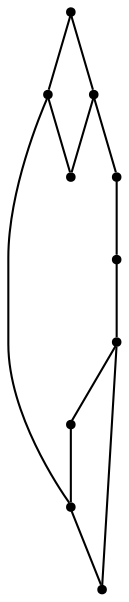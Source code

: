 graph {
  node [shape=point,comment="{\"directed\":false,\"doi\":\"10.1007/978-3-642-25878-7_7\",\"figure\":\"5 (6)\"}"]

  v0 [pos="1582.9451469231635,1111.3108983237637"]
  v1 [pos="1516.6924947266234,1067.1706273955488"]
  v2 [pos="1582.9451469231637,1243.7319654620173"]
  v3 [pos="1560.8601659546164,1111.310898323764"]
  v4 [pos="1516.6924947266234,1155.4511692519786"]
  v5 [pos="1472.5226600511457,1111.3108983237637"]
  v6 [pos="1516.6924947266234,1199.592711948238"]
  v7 [pos="1560.8601659546166,1243.7319654620173"]
  v8 [pos="1516.6924947266234,1287.872252287333"]
  v9 [pos="1472.5226600511457,1243.7319654620173"]

  v0 -- v1 [id="-1",pos="1582.9451469231635,1111.3108983237637 1516.6924947266234,1067.1706273955488 1516.6924947266234,1067.1706273955488 1516.6924947266234,1067.1706273955488"]
  v9 -- v6 [id="-2",pos="1472.5226600511457,1243.7319654620173 1516.6924947266234,1199.592711948238 1516.6924947266234,1199.592711948238 1516.6924947266234,1199.592711948238"]
  v9 -- v8 [id="-3",pos="1472.5226600511457,1243.7319654620173 1516.6924947266234,1287.872252287333 1516.6924947266234,1287.872252287333 1516.6924947266234,1287.872252287333"]
  v5 -- v1 [id="-4",pos="1472.5226600511457,1111.3108983237637 1516.6924947266234,1067.1706273955488 1516.6924947266234,1067.1706273955488 1516.6924947266234,1067.1706273955488"]
  v8 -- v2 [id="-5",pos="1516.6924947266234,1287.872252287333 1582.9451469231637,1243.7319654620173 1582.9451469231637,1243.7319654620173 1582.9451469231637,1243.7319654620173"]
  v8 -- v7 [id="-6",pos="1516.6924947266234,1287.872252287333 1560.8601659546166,1243.7319654620173 1560.8601659546166,1243.7319654620173 1560.8601659546166,1243.7319654620173"]
  v6 -- v7 [id="-7",pos="1516.6924947266234,1199.592711948238 1560.8601659546166,1243.7319654620173 1560.8601659546166,1243.7319654620173 1560.8601659546166,1243.7319654620173"]
  v6 -- v4 [id="-8",pos="1516.6924947266234,1199.592711948238 1516.6924947266234,1155.4511692519786 1516.6924947266234,1155.4511692519786 1516.6924947266234,1155.4511692519786"]
  v4 -- v5 [id="-9",pos="1516.6924947266234,1155.4511692519786 1472.5226600511457,1111.3108983237637 1472.5226600511457,1111.3108983237637 1472.5226600511457,1111.3108983237637"]
  v1 -- v3 [id="-10",pos="1516.6924947266234,1067.1706273955488 1560.8601659546164,1111.310898323764 1560.8601659546164,1111.310898323764 1560.8601659546164,1111.310898323764"]
  v3 -- v4 [id="-11",pos="1560.8601659546164,1111.310898323764 1516.6924947266234,1155.4511692519786 1516.6924947266234,1155.4511692519786 1516.6924947266234,1155.4511692519786"]
  v2 -- v0 [id="-12",pos="1582.9451469231637,1243.7319654620173 1582.9451469231635,1111.3108983237637 1582.9451469231635,1111.3108983237637 1582.9451469231635,1111.3108983237637"]
}